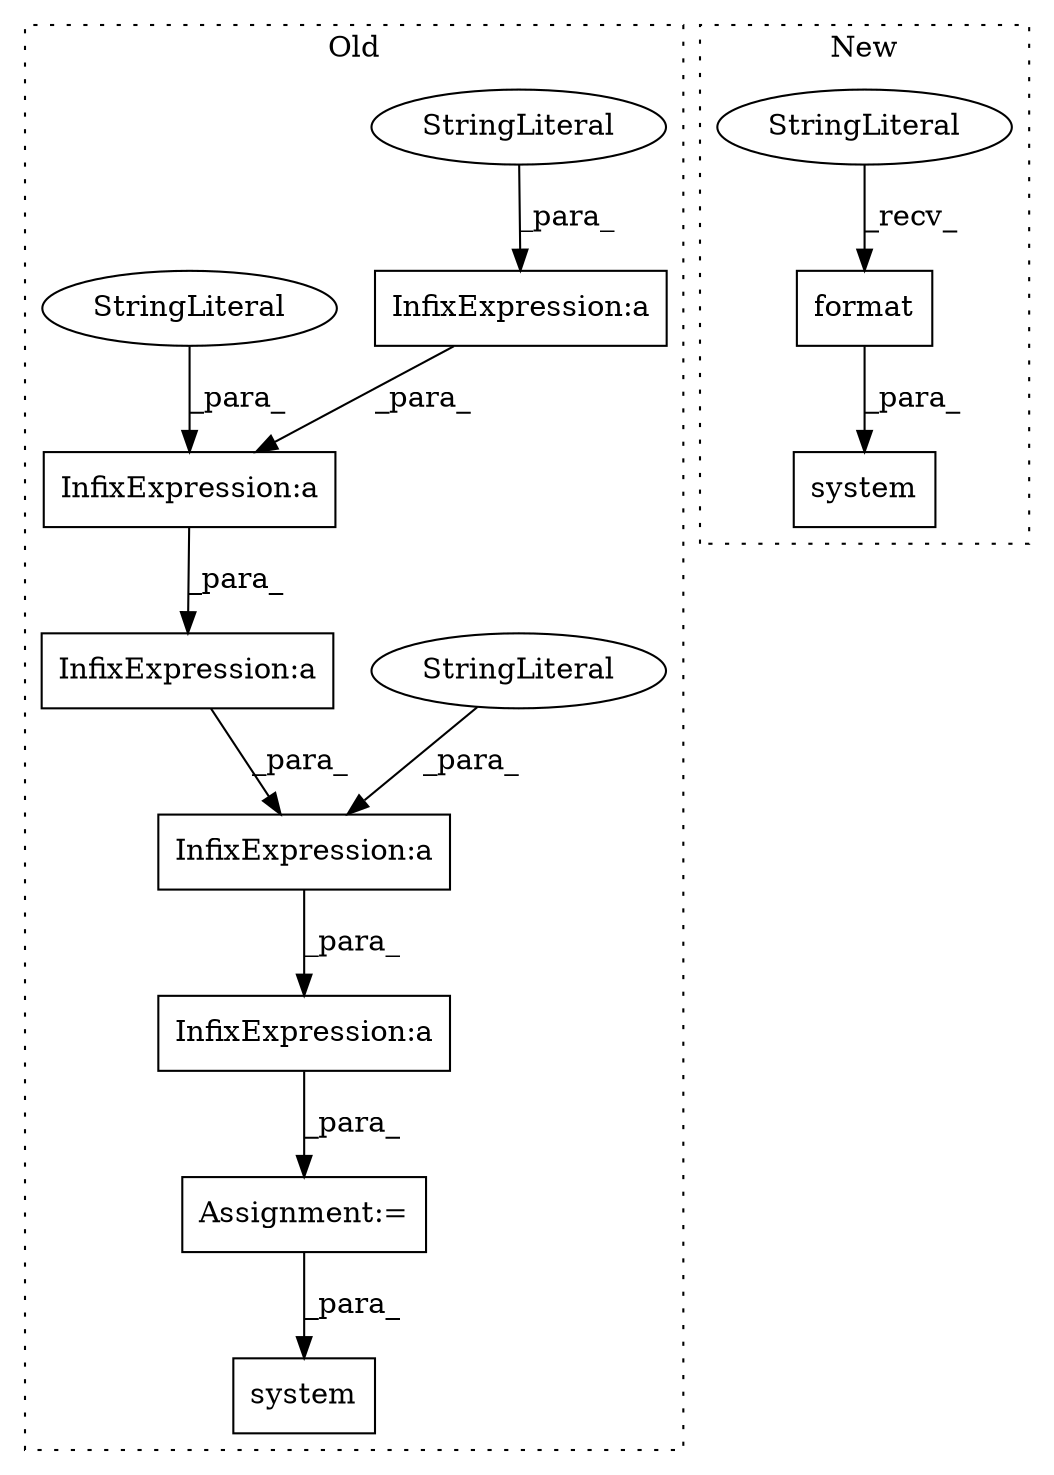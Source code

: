 digraph G {
subgraph cluster0 {
1 [label="system" a="32" s="18134,18144" l="7,1" shape="box"];
5 [label="InfixExpression:a" a="27" s="18102" l="3" shape="box"];
6 [label="StringLiteral" a="45" s="18105" l="3" shape="ellipse"];
7 [label="InfixExpression:a" a="27" s="18109" l="3" shape="box"];
8 [label="InfixExpression:a" a="27" s="18039" l="3" shape="box"];
9 [label="Assignment:=" a="7" s="18022" l="1" shape="box"];
10 [label="StringLiteral" a="45" s="18028" l="11" shape="ellipse"];
11 [label="InfixExpression:a" a="27" s="18082" l="3" shape="box"];
12 [label="InfixExpression:a" a="27" s="18059" l="3" shape="box"];
13 [label="StringLiteral" a="45" s="18062" l="19" shape="ellipse"];
label = "Old";
style="dotted";
}
subgraph cluster1 {
2 [label="format" a="32" s="18448,18501" l="7,1" shape="box"];
3 [label="StringLiteral" a="45" s="18412" l="35" shape="ellipse"];
4 [label="system" a="32" s="18405,18502" l="7,1" shape="box"];
label = "New";
style="dotted";
}
2 -> 4 [label="_para_"];
3 -> 2 [label="_recv_"];
5 -> 7 [label="_para_"];
6 -> 5 [label="_para_"];
7 -> 9 [label="_para_"];
8 -> 12 [label="_para_"];
9 -> 1 [label="_para_"];
10 -> 8 [label="_para_"];
11 -> 5 [label="_para_"];
12 -> 11 [label="_para_"];
13 -> 12 [label="_para_"];
}